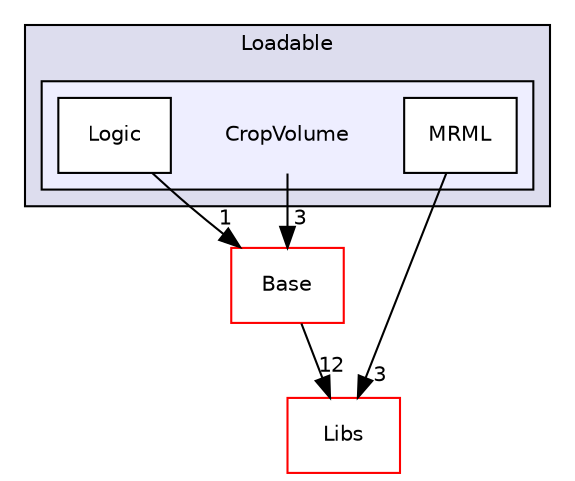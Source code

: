 digraph "Modules/Loadable/CropVolume" {
  bgcolor=transparent;
  compound=true
  node [ fontsize="10", fontname="Helvetica"];
  edge [ labelfontsize="10", labelfontname="Helvetica"];
  subgraph clusterdir_d01fdafe93af837a1755aeb3a6390699 {
    graph [ bgcolor="#ddddee", pencolor="black", label="Loadable" fontname="Helvetica", fontsize="10", URL="dir_d01fdafe93af837a1755aeb3a6390699.html"]
  subgraph clusterdir_011db50135ddf738fe8317a1ee8e535a {
    graph [ bgcolor="#eeeeff", pencolor="black", label="" URL="dir_011db50135ddf738fe8317a1ee8e535a.html"];
    dir_011db50135ddf738fe8317a1ee8e535a [shape=plaintext label="CropVolume"];
    dir_895db341261c4f2b9cc16bd902d8e129 [shape=box label="Logic" color="black" fillcolor="white" style="filled" URL="dir_895db341261c4f2b9cc16bd902d8e129.html"];
    dir_5244cbb50be6ec0e386ebf9d5ead5a0d [shape=box label="MRML" color="black" fillcolor="white" style="filled" URL="dir_5244cbb50be6ec0e386ebf9d5ead5a0d.html"];
  }
  }
  dir_6e6cb9563333489fde7459b1f95e59a5 [shape=box label="Libs" color="red" URL="dir_6e6cb9563333489fde7459b1f95e59a5.html"];
  dir_628593db0cdce5a76fb85526ae5aa762 [shape=box label="Base" color="red" URL="dir_628593db0cdce5a76fb85526ae5aa762.html"];
  dir_011db50135ddf738fe8317a1ee8e535a->dir_628593db0cdce5a76fb85526ae5aa762 [headlabel="3", labeldistance=1.5 headhref="dir_000061_000002.html"];
  dir_895db341261c4f2b9cc16bd902d8e129->dir_628593db0cdce5a76fb85526ae5aa762 [headlabel="1", labeldistance=1.5 headhref="dir_000062_000002.html"];
  dir_628593db0cdce5a76fb85526ae5aa762->dir_6e6cb9563333489fde7459b1f95e59a5 [headlabel="12", labeldistance=1.5 headhref="dir_000002_000012.html"];
  dir_5244cbb50be6ec0e386ebf9d5ead5a0d->dir_6e6cb9563333489fde7459b1f95e59a5 [headlabel="3", labeldistance=1.5 headhref="dir_000063_000012.html"];
}

